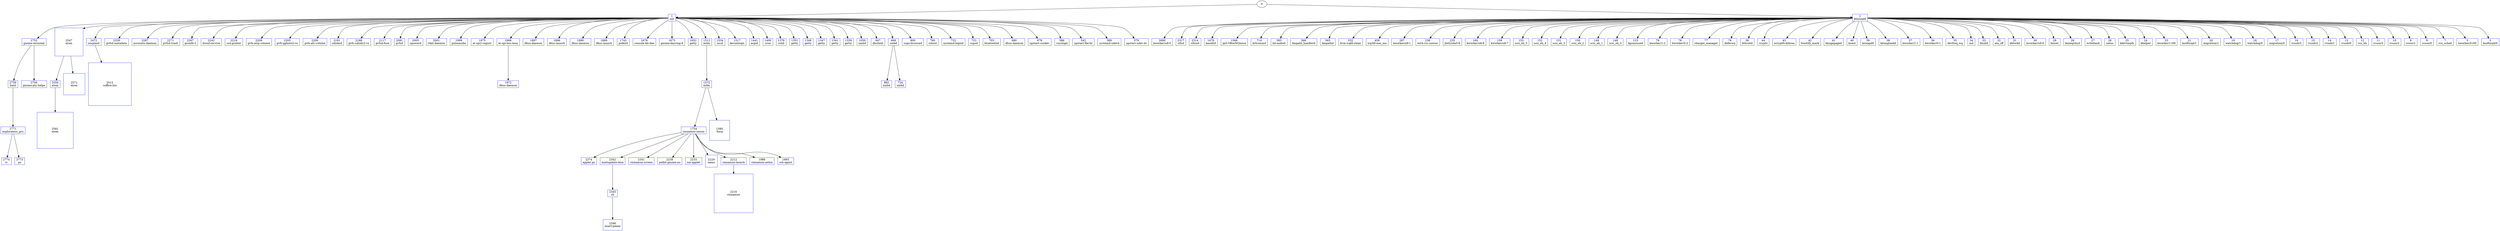 digraph explorateur_processus {
	
	2771 -> 2774;

	2774[label="2774
tr",shape=box,color=blue,height=0.0,width=0.0];
	2771 -> 2773;

	2773[label="2773
ps",shape=box,color=blue,height=0.0,width=0.0];
	2759 -> 2771;

	2771[label="2771
explorateur_pro",shape=box,color=blue,height=0.0,width=0.0];
	2752 -> 2759;

	2759[label="2759
bash",shape=box,color=blue,height=0.0,width=0.0];
	2752 -> 2756;

	2756[label="2756
gnome-pty-helpe",shape=box,color=blue,height=0.0,width=0.0];
	1 -> 2752;

	2752[label="2752
gnome-terminal",shape=box,color=blue,height=0.4,width=0.4];
	2 -> 2680;

	2680[label="2680
kworker/u8:0",shape=box,color=blue,height=0.0,width=0.0];
	2550 -> 2581;

	2581[label="2581
atom",shape=box,color=blue,height=2.7,width=2.7];
	2547 -> 2571;

	2571[label="2571
atom",shape=box,color=blue,height=1.6,width=1.6];
	2547 -> 2550;

	2550[label="2550
atom",shape=box,color=blue,height=0.3,width=0.3];
	1 -> 2547;

	2547[label="2547
atom",shape=box,color=blue,height=2.1,width=2.1];
	2472 -> 2512;

	2512[label="2512
soffice.bin",shape=box,color=blue,height=3.2,width=3.2];
	1 -> 2472;

	2472[label="2472
oosplash",shape=box,color=blue,height=0.0,width=0.0];
	1754 -> 2374;

	2374[label="2374
applet.py",shape=box,color=blue,height=0.4,width=0.4];
	2345 -> 2346;

	2346[label="2346
mintUpdate",shape=box,color=blue,height=0.8,width=0.8];
	2342 -> 2345;

	2345[label="2345
sh",shape=box,color=blue,height=0.0,width=0.0];
	1754 -> 2342;

	2342[label="2342
mintupdate-laun",shape=box,color=blue,height=0.1,width=0.1];
	1754 -> 2341;

	2341[label="2341
cinnamon-screen",shape=box,color=blue,height=0.2,width=0.2];
	1 -> 2328;

	2328[label="2328
gvfsd-metadata",shape=box,color=blue,height=0.0,width=0.0];
	2 -> 2317;

	2317[label="2317
cifsd",shape=box,color=blue,height=0.0,width=0.0];
	2 -> 2314;

	2314[label="2314
cifsiod",shape=box,color=blue,height=0.0,width=0.0];
	1 -> 2287;

	2287[label="2287
accounts-daemon",shape=box,color=blue,height=0.0,width=0.0];
	1 -> 2271;

	2271[label="2271
gvfsd-trash",shape=box,color=blue,height=0.1,width=0.1];
	1 -> 2267;

	2267[label="2267
gconfd-2",shape=box,color=blue,height=0.0,width=0.0];
	1 -> 2242;

	2242[label="2242
dconf-service",shape=box,color=blue,height=0.1,width=0.1];
	1754 -> 2238;

	2238[label="2238
polkit-gnome-au",shape=box,color=blue,height=0.2,width=0.2];
	1754 -> 2233;

	2233[label="2233
nm-applet",shape=box,color=blue,height=0.4,width=0.4];
	1754 -> 2229;

	2229[label="2229
nemo",shape=box,color=blue,height=0.9,width=0.9];
	1 -> 2218;

	2218[label="2218
csd-printer",shape=box,color=blue,height=0.1,width=0.1];
	2212 -> 2216;

	2216[label="2216
cinnamon",shape=box,color=blue,height=2.9,width=2.9];
	1754 -> 2212;

	2212[label="2212
cinnamon-launch",shape=box,color=blue,height=0.4,width=0.4];
	1 -> 2209;

	2209[label="2209
gvfs-mtp-volume",shape=box,color=blue,height=0.0,width=0.0];
	1 -> 2205;

	2205[label="2205
gvfs-gphoto2-vo",shape=box,color=blue,height=0.0,width=0.0];
	1 -> 2200;

	2200[label="2200
gvfs-afc-volume",shape=box,color=blue,height=0.0,width=0.0];
	1 -> 2191;

	2191[label="2191
udisksd",shape=box,color=blue,height=0.1,width=0.1];
	1 -> 2188;

	2188[label="2188
gvfs-udisks2-vo",shape=box,color=blue,height=0.1,width=0.1];
	1 -> 2117;

	2117[label="2117
gvfsd-fuse",shape=box,color=blue,height=0.1,width=0.1];
	1 -> 2091;

	2091[label="2091
gvfsd",shape=box,color=blue,height=0.1,width=0.1];
	1 -> 2005;

	2005[label="2005
upowerd",shape=box,color=blue,height=0.1,width=0.1];
	1 -> 2001;

	2001[label="2001
rtkit-daemon",shape=box,color=blue,height=0.0,width=0.0];
	1 -> 1999;

	1999[label="1999
pulseaudio",shape=box,color=blue,height=0.1,width=0.1];
	1754 -> 1988;

	1988[label="1988
cinnamon-settin",shape=box,color=blue,height=0.5,width=0.5];
	1 -> 1975;

	1975[label="1975
at-spi2-registr",shape=box,color=blue,height=0.0,width=0.0];
	1968 -> 1972;

	1972[label="1972
dbus-daemon",shape=box,color=blue,height=0.0,width=0.0];
	1 -> 1968;

	1968[label="1968
at-spi-bus-laun",shape=box,color=blue,height=0.0,width=0.0];
	1 -> 1897;

	1897[label="1897
dbus-daemon",shape=box,color=blue,height=0.0,width=0.0];
	1 -> 1896;

	1896[label="1896
dbus-launch",shape=box,color=blue,height=0.0,width=0.0];
	1754 -> 1893;

	1893[label="1893
ssh-agent",shape=box,color=blue,height=0.0,width=0.0];
	1 -> 1890;

	1890[label="1890
dbus-daemon",shape=box,color=blue,height=0.0,width=0.0];
	1 -> 1889;

	1889[label="1889
dbus-launch",shape=box,color=blue,height=0.0,width=0.0];
	1572 -> 1754;

	1754[label="1754
cinnamon-sessio",shape=box,color=blue,height=0.2,width=0.2];
	1 -> 1743;

	1743[label="1743
polkitd",shape=box,color=blue,height=0.1,width=0.1];
	1 -> 1678;

	1678[label="1678
console-kit-dae",shape=box,color=blue,height=0.1,width=0.1];
	1 -> 1673;

	1673[label="1673
gnome-keyring-d",shape=box,color=blue,height=0.0,width=0.0];
	2 -> 1670;

	1670[label="1670
kauditd",shape=box,color=blue,height=0.0,width=0.0];
	1 -> 1652;

	1652[label="1652
getty",shape=box,color=blue,height=0.0,width=0.0];
	1572 -> 1580;

	1580[label="1580
Xorg",shape=box,color=blue,height=1.5,width=1.5];
	1512 -> 1572;

	1572[label="1572
mdm",shape=box,color=blue,height=0.1,width=0.1];
	2 -> 1566;

	1566[label="1566
iprt-VBoxWQueue",shape=box,color=blue,height=0.0,width=0.0];
	1 -> 1534;

	1534[label="1534
nscd",shape=box,color=blue,height=0.0,width=0.0];
	1 -> 1517;

	1517[label="1517
kerneloops",shape=box,color=blue,height=0.0,width=0.0];
	1 -> 1512;

	1512[label="1512
mdm",shape=box,color=blue,height=0.1,width=0.1];
	1 -> 1441;

	1441[label="1441
acpid",shape=box,color=blue,height=0.0,width=0.0];
	1 -> 1400;

	1400[label="1400
cron",shape=box,color=blue,height=0.0,width=0.0];
	1 -> 1378;

	1378[label="1378
sshd",shape=box,color=blue,height=0.0,width=0.0];
	1 -> 1351;

	1351[label="1351
getty",shape=box,color=blue,height=0.0,width=0.0];
	1 -> 1348;

	1348[label="1348
getty",shape=box,color=blue,height=0.0,width=0.0];
	1 -> 1347;

	1347[label="1347
getty",shape=box,color=blue,height=0.0,width=0.0];
	1 -> 1341;

	1341[label="1341
getty",shape=box,color=blue,height=0.0,width=0.0];
	1 -> 1339;

	1339[label="1339
getty",shape=box,color=blue,height=0.0,width=0.0];
	1 -> 1050;

	1050[label="1050
nmbd",shape=box,color=blue,height=0.0,width=0.0];
	1 -> 947;

	947[label="947
dhclient",shape=box,color=blue,height=0.0,width=0.0];
	668 -> 882;

	882[label="882
smbd",shape=box,color=blue,height=0.0,width=0.0];
	1 -> 800;

	800[label="800
cups-browsed",shape=box,color=blue,height=0.0,width=0.0];
	1 -> 760;

	760[label="760
colord",shape=box,color=blue,height=0.2,width=0.2];
	668 -> 734;

	734[label="734
smbd",shape=box,color=blue,height=0.0,width=0.0];
	1 -> 732;

	732[label="732
systemd-logind",shape=box,color=blue,height=0.0,width=0.0];
	1 -> 723;

	723[label="723
cupsd",shape=box,color=blue,height=0.1,width=0.1];
	2 -> 714;

	714[label="714
krfcommd",shape=box,color=blue,height=0.0,width=0.0];
	1 -> 703;

	703[label="703
bluetoothd",shape=box,color=blue,height=0.0,width=0.0];
	1 -> 680;

	680[label="680
dbus-daemon",shape=box,color=blue,height=0.0,width=0.0];
	1 -> 678;

	678[label="678
upstart-socket-",shape=box,color=blue,height=0.0,width=0.0];
	1 -> 668;

	668[label="668
smbd",shape=box,color=blue,height=0.2,width=0.2];
	1 -> 586;

	586[label="586
rsyslogd",shape=box,color=blue,height=0.1,width=0.1];
	2 -> 583;

	583[label="583
hd-audio0",shape=box,color=blue,height=0.0,width=0.0];
	2 -> 566;

	566[label="566
kmpath_handlerd",shape=box,color=blue,height=0.0,width=0.0];
	2 -> 565;

	565[label="565
kmpathd",shape=box,color=blue,height=0.0,width=0.0];
	1 -> 542;

	542[label="542
upstart-file-br",shape=box,color=blue,height=0.0,width=0.0];
	2 -> 532;

	532[label="532
kvm-irqfd-clean",shape=box,color=blue,height=0.0,width=0.0];
	2 -> 459;

	459[label="459
irq/49-mei_me",shape=box,color=blue,height=0.0,width=0.0];
	1 -> 389;

	389[label="389
systemd-udevd",shape=box,color=blue,height=0.0,width=0.0];
	1 -> 379;

	379[label="379
upstart-udev-br",shape=box,color=blue,height=0.0,width=0.0];
	2 -> 287;

	287[label="287
kworker/u9:1",shape=box,color=blue,height=0.0,width=0.0];
	2 -> 236;

	236[label="236
ext4-rsv-conver",shape=box,color=blue,height=0.0,width=0.0];
	2 -> 235;

	235[label="235
jbd2/sda5-8",shape=box,color=blue,height=0.0,width=0.0];
	2 -> 160;

	160[label="160
kworker/u8:8",shape=box,color=blue,height=0.0,width=0.0];
	2 -> 159;

	159[label="159
kworker/u8:7",shape=box,color=blue,height=0.0,width=0.0];
	2 -> 153;

	153[label="153
scsi_eh_5",shape=box,color=blue,height=0.0,width=0.0];
	2 -> 152;

	152[label="152
scsi_eh_4",shape=box,color=blue,height=0.0,width=0.0];
	2 -> 151;

	151[label="151
scsi_eh_3",shape=box,color=blue,height=0.0,width=0.0];
	2 -> 150;

	150[label="150
scsi_eh_2",shape=box,color=blue,height=0.0,width=0.0];
	2 -> 149;

	149[label="149
scsi_eh_1",shape=box,color=blue,height=0.0,width=0.0];
	2 -> 148;

	148[label="148
scsi_eh_0",shape=box,color=blue,height=0.0,width=0.0];
	2 -> 123;

	123[label="123
kpsmoused",shape=box,color=blue,height=0.0,width=0.0];
	2 -> 79;

	79[label="79
kworker/1:2",shape=box,color=blue,height=0.0,width=0.0];
	2 -> 78;

	78[label="78
kworker/0:2",shape=box,color=blue,height=0.0,width=0.0];
	2 -> 77;

	77[label="77
charger_manager",shape=box,color=blue,height=0.0,width=0.0];
	2 -> 76;

	76[label="76
deferwq",shape=box,color=blue,height=0.0,width=0.0];
	2 -> 56;

	56[label="56
kthrotld",shape=box,color=blue,height=0.0,width=0.0];
	2 -> 44;

	44[label="44
crypto",shape=box,color=blue,height=0.0,width=0.0];
	2 -> 43;

	43[label="43
ecryptfs-kthrea",shape=box,color=blue,height=0.0,width=0.0];
	2 -> 42;

	42[label="42
fsnotify_mark",shape=box,color=blue,height=0.0,width=0.0];
	2 -> 41;

	41[label="41
khugepaged",shape=box,color=blue,height=0.0,width=0.0];
	2 -> 40;

	40[label="40
ksmd",shape=box,color=blue,height=0.0,width=0.0];
	2 -> 39;

	39[label="39
kswapd0",shape=box,color=blue,height=0.0,width=0.0];
	2 -> 38;

	38[label="38
khungtaskd",shape=box,color=blue,height=0.0,width=0.0];
	2 -> 37;

	37[label="37
kworker/1:1",shape=box,color=blue,height=0.0,width=0.0];
	2 -> 36;

	36[label="36
kworker/0:1",shape=box,color=blue,height=0.0,width=0.0];
	2 -> 35;

	35[label="35
devfreq_wq",shape=box,color=blue,height=0.0,width=0.0];
	2 -> 34;

	34[label="34
md",shape=box,color=blue,height=0.0,width=0.0];
	2 -> 33;

	33[label="33
khubd",shape=box,color=blue,height=0.0,width=0.0];
	2 -> 32;

	32[label="32
ata_sff",shape=box,color=blue,height=0.0,width=0.0];
	2 -> 31;

	31[label="31
kblockd",shape=box,color=blue,height=0.0,width=0.0];
	2 -> 30;

	30[label="30
kworker/u9:0",shape=box,color=blue,height=0.0,width=0.0];
	2 -> 29;

	29[label="29
bioset",shape=box,color=blue,height=0.0,width=0.0];
	2 -> 28;

	28[label="28
kintegrityd",shape=box,color=blue,height=0.0,width=0.0];
	2 -> 27;

	27[label="27
writeback",shape=box,color=blue,height=0.0,width=0.0];
	2 -> 26;

	26[label="26
netns",shape=box,color=blue,height=0.0,width=0.0];
	2 -> 25;

	25[label="25
kdevtmpfs",shape=box,color=blue,height=0.0,width=0.0];
	2 -> 24;

	24[label="24
khelper",shape=box,color=blue,height=0.0,width=0.0];
	2 -> 23;

	23[label="23
kworker/1:0H",shape=box,color=blue,height=0.0,width=0.0];
	2 -> 21;

	21[label="21
ksoftirqd/1",shape=box,color=blue,height=0.0,width=0.0];
	2 -> 20;

	20[label="20
migration/1",shape=box,color=blue,height=0.0,width=0.0];
	2 -> 19;

	19[label="19
watchdog/1",shape=box,color=blue,height=0.0,width=0.0];
	2 -> 18;

	18[label="18
watchdog/0",shape=box,color=blue,height=0.0,width=0.0];
	2 -> 17;

	17[label="17
migration/0",shape=box,color=blue,height=0.0,width=0.0];
	2 -> 16;

	16[label="16
rcuob/3",shape=box,color=blue,height=0.0,width=0.0];
	2 -> 15;

	15[label="15
rcuob/2",shape=box,color=blue,height=0.0,width=0.0];
	2 -> 14;

	14[label="14
rcuob/1",shape=box,color=blue,height=0.0,width=0.0];
	2 -> 13;

	13[label="13
rcuob/0",shape=box,color=blue,height=0.0,width=0.0];
	2 -> 12;

	12[label="12
rcu_bh",shape=box,color=blue,height=0.0,width=0.0];
	2 -> 11;

	11[label="11
rcuos/3",shape=box,color=blue,height=0.0,width=0.0];
	2 -> 10;

	10[label="10
rcuos/2",shape=box,color=blue,height=0.0,width=0.0];
	2 -> 9;

	9[label="9
rcuos/1",shape=box,color=blue,height=0.0,width=0.0];
	2 -> 8;

	8[label="8
rcuos/0",shape=box,color=blue,height=0.0,width=0.0];
	2 -> 7;

	7[label="7
rcu_sched",shape=box,color=blue,height=0.0,width=0.0];
	2 -> 5;

	5[label="5
kworker/0:0H",shape=box,color=blue,height=0.0,width=0.0];
	2 -> 3;

	3[label="3
ksoftirqd/0",shape=box,color=blue,height=0.0,width=0.0];
	0 -> 2;

	2[label="2
kthreadd",shape=box,color=blue,height=0.0,width=0.0];
	0 -> 1;

	1[label="1
init",shape=box,color=blue,height=0.1,width=0.1];
}
